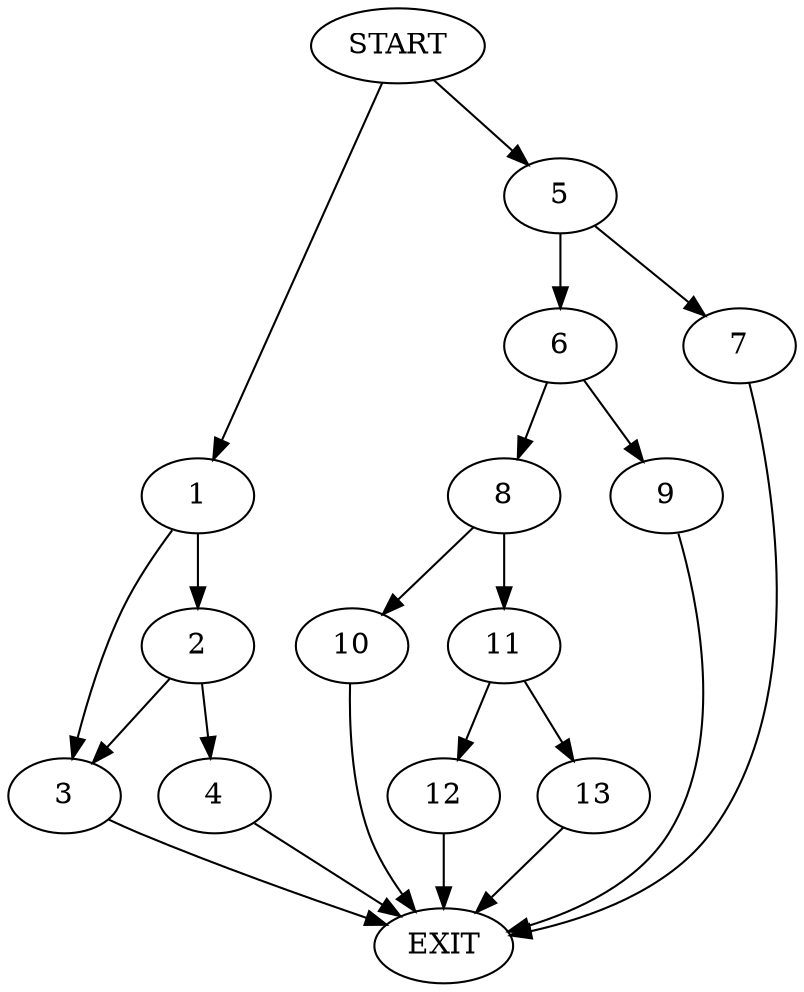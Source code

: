 digraph {
0 [label="START"]
14 [label="EXIT"]
0 -> 1
1 -> 2
1 -> 3
3 -> 14
2 -> 4
2 -> 3
4 -> 14
0 -> 5
5 -> 6
5 -> 7
7 -> 14
6 -> 8
6 -> 9
9 -> 14
8 -> 10
8 -> 11
10 -> 14
11 -> 12
11 -> 13
12 -> 14
13 -> 14
}

